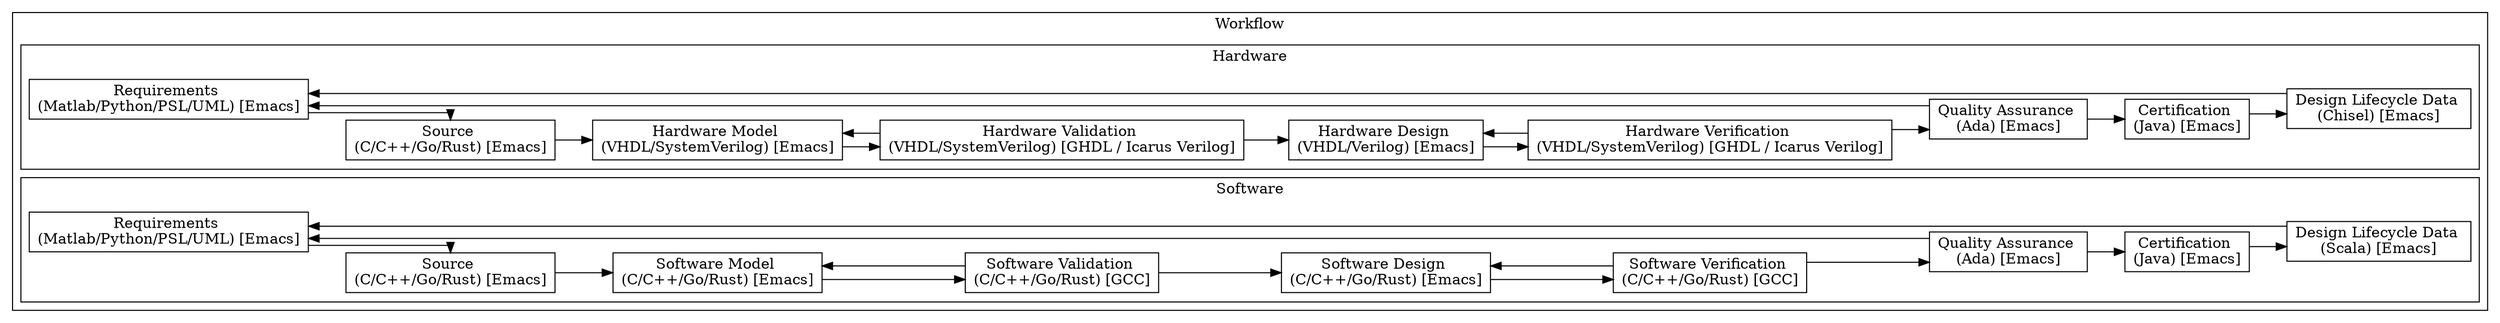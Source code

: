 digraph Project {
  // Introduction
  graph [rankdir = LR, splines=ortho];
  node[shape=record];

  // Blocks
  subgraph "cluster Workflow" { label = "Workflow";
    subgraph "cluster Hardware" { label = "Hardware";
      Requirements_HW[label="Requirements \n(Matlab/Python/PSL/UML) [Emacs]"];
      Source_HW[label="Source \n(C/C++/Go/Rust) [Emacs]"];
      Model_HW[label="Hardware Model \n(VHDL/SystemVerilog) [Emacs]"];
      Validation_HW[label="Hardware Validation \n(VHDL/SystemVerilog) [GHDL / Icarus Verilog]"];
      Design_HW[label="Hardware Design \n(VHDL/Verilog) [Emacs]"];
      Verification_HW[label="Hardware Verification \n(VHDL/SystemVerilog) [GHDL / Icarus Verilog]"];
      Quality_HW[label="Quality Assurance \n(Ada) [Emacs]"];
      Certification_HW[label="Certification \n(Java) [Emacs]"];
      Lifecycle_HW[label="Design Lifecycle Data \n(Chisel) [Emacs]"];
    }
    subgraph "cluster Software" { label = "Software";
      Requirements_SW[label="Requirements \n(Matlab/Python/PSL/UML) [Emacs]"];
      Source_SW[label="Source \n(C/C++/Go/Rust) [Emacs]"];
      Model_SW[label="Software Model \n(C/C++/Go/Rust) [Emacs]"];
      Validation_SW[label="Software Validation \n(C/C++/Go/Rust) [GCC]"];
      Design_SW[label="Software Design \n(C/C++/Go/Rust) [Emacs]"];
      Verification_SW[label="Software Verification \n(C/C++/Go/Rust) [GCC]"];
      Quality_SW[label="Quality Assurance \n(Ada) [Emacs]"];
      Certification_SW[label="Certification \n(Java) [Emacs]"];
      Lifecycle_SW[label="Design Lifecycle Data \n(Scala) [Emacs]"];
    }
  }

  // Sequence
  Requirements_HW -> Source_HW;
  Source_HW -> Model_HW;
  Model_HW -> Validation_HW;
  Validation_HW -> Model_HW;
  Validation_HW -> Design_HW;
  Design_HW -> Verification_HW;
  Verification_HW -> Design_HW;
  Verification_HW -> Quality_HW;
  Quality_HW -> Certification_HW;
  Quality_HW -> Requirements_HW;
  Certification_HW -> Lifecycle_HW;
  Lifecycle_HW -> Requirements_HW;

  Requirements_SW -> Source_SW;
  Source_SW -> Model_SW;
  Model_SW -> Validation_SW;
  Validation_SW -> Model_SW;
  Validation_SW -> Design_SW;
  Design_SW -> Verification_SW;
  Verification_SW -> Design_SW;
  Verification_SW -> Quality_SW;
  Quality_SW -> Certification_SW;
  Quality_SW -> Requirements_SW;
  Certification_SW -> Lifecycle_SW;
  Lifecycle_SW -> Requirements_SW;
}
